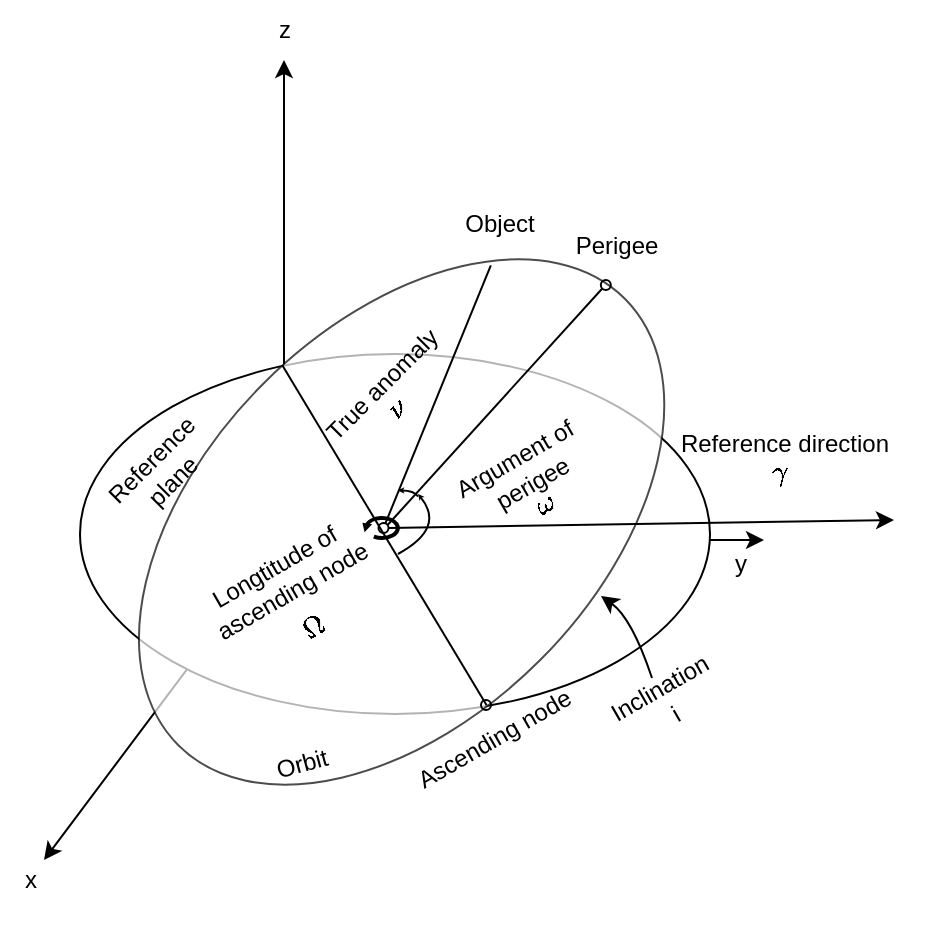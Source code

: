 <mxfile version="28.2.5">
  <diagram name="Page-1" id="iw9UC3G2jVNn8Zyy9ujo">
    <mxGraphModel dx="178" dy="87" grid="1" gridSize="10" guides="1" tooltips="1" connect="1" arrows="1" fold="1" page="1" pageScale="1" pageWidth="850" pageHeight="1100" math="1" shadow="0">
      <root>
        <mxCell id="0" />
        <mxCell id="1" parent="0" />
        <mxCell id="NmcBOgHOK_ojdgiYlxW2-8" value="" style="group;fontColor=light-dark(#000000,#FFB366);fillColor=none;" vertex="1" connectable="0" parent="1">
          <mxGeometry x="249" y="360" width="441" height="433.51" as="geometry" />
        </mxCell>
        <mxCell id="NmcBOgHOK_ojdgiYlxW2-3" value="" style="endArrow=classic;html=1;rounded=0;" edge="1" parent="NmcBOgHOK_ojdgiYlxW2-8">
          <mxGeometry width="50" height="50" relative="1" as="geometry">
            <mxPoint x="116" y="240" as="sourcePoint" />
            <mxPoint x="-4" y="400" as="targetPoint" />
          </mxGeometry>
        </mxCell>
        <mxCell id="NmcBOgHOK_ojdgiYlxW2-4" value="" style="endArrow=classic;html=1;rounded=0;" edge="1" parent="NmcBOgHOK_ojdgiYlxW2-8">
          <mxGeometry width="50" height="50" relative="1" as="geometry">
            <mxPoint x="116" y="240" as="sourcePoint" />
            <mxPoint x="356" y="240" as="targetPoint" />
          </mxGeometry>
        </mxCell>
        <mxCell id="NmcBOgHOK_ojdgiYlxW2-5" value="" style="endArrow=classic;html=1;rounded=0;" edge="1" parent="NmcBOgHOK_ojdgiYlxW2-8">
          <mxGeometry width="50" height="50" relative="1" as="geometry">
            <mxPoint x="116" y="240" as="sourcePoint" />
            <mxPoint x="116" as="targetPoint" />
          </mxGeometry>
        </mxCell>
        <mxCell id="NmcBOgHOK_ojdgiYlxW2-6" value="" style="ellipse;whiteSpace=wrap;html=1;fillColor=light-dark(#FFFFFF,#4D4D4D);fillStyle=auto;gradientColor=none;gradientDirection=west;" vertex="1" parent="NmcBOgHOK_ojdgiYlxW2-8">
          <mxGeometry x="14" y="147" width="315" height="180" as="geometry" />
        </mxCell>
        <mxCell id="NmcBOgHOK_ojdgiYlxW2-9" value="" style="ellipse;whiteSpace=wrap;html=1;rotation=45;fillColor=light-dark(#FFFFFF,#FFFFFF);fillStyle=auto;gradientColor=none;opacity=70;" vertex="1" parent="NmcBOgHOK_ojdgiYlxW2-8">
          <mxGeometry x="77" y="73.14" width="195.61" height="315.72" as="geometry" />
        </mxCell>
        <mxCell id="NmcBOgHOK_ojdgiYlxW2-17" value="" style="endArrow=none;html=1;rounded=0;entryX=0.001;entryY=0.458;entryDx=0;entryDy=0;entryPerimeter=0;exitX=0.985;exitY=0.61;exitDx=0;exitDy=0;exitPerimeter=0;elbow=vertical;" edge="1" parent="NmcBOgHOK_ojdgiYlxW2-8" source="NmcBOgHOK_ojdgiYlxW2-9" target="NmcBOgHOK_ojdgiYlxW2-9">
          <mxGeometry width="50" height="50" relative="1" as="geometry">
            <mxPoint x="129" y="247" as="sourcePoint" />
            <mxPoint x="179" y="197" as="targetPoint" />
          </mxGeometry>
        </mxCell>
        <mxCell id="NmcBOgHOK_ojdgiYlxW2-19" value="Object" style="text;html=1;align=center;verticalAlign=middle;whiteSpace=wrap;rounded=0;" vertex="1" parent="NmcBOgHOK_ojdgiYlxW2-8">
          <mxGeometry x="194.41" y="67" width="60" height="30" as="geometry" />
        </mxCell>
        <mxCell id="NmcBOgHOK_ojdgiYlxW2-29" value="" style="verticalLabelPosition=bottom;html=1;verticalAlign=top;strokeWidth=2;shape=mxgraph.lean_mapping.physical_pull;pointerEvents=1;rotation=-180;strokeColor=light-dark(#000000,#66FF66);" vertex="1" parent="NmcBOgHOK_ojdgiYlxW2-8">
          <mxGeometry x="156.5" y="229" width="16.5" height="10" as="geometry" />
        </mxCell>
        <mxCell id="NmcBOgHOK_ojdgiYlxW2-30" value="&lt;div&gt;Reference plane&lt;/div&gt;" style="text;html=1;align=center;verticalAlign=middle;whiteSpace=wrap;rounded=0;rotation=-45;" vertex="1" parent="NmcBOgHOK_ojdgiYlxW2-8">
          <mxGeometry x="10" y="190" width="90" height="30" as="geometry" />
        </mxCell>
        <mxCell id="NmcBOgHOK_ojdgiYlxW2-31" value="" style="curved=1;endArrow=classic;html=1;rounded=0;fontColor=light-dark(#000000,#FFB366);strokeColor=light-dark(#000000,#FFB366);" edge="1" parent="NmcBOgHOK_ojdgiYlxW2-8">
          <mxGeometry width="50" height="50" relative="1" as="geometry">
            <mxPoint x="300" y="309" as="sourcePoint" />
            <mxPoint x="274.495" y="267.971" as="targetPoint" />
            <Array as="points">
              <mxPoint x="300" y="309" />
              <mxPoint x="290" y="279" />
            </Array>
          </mxGeometry>
        </mxCell>
        <mxCell id="NmcBOgHOK_ojdgiYlxW2-32" value="Inclination" style="text;html=1;align=center;verticalAlign=middle;whiteSpace=wrap;rounded=0;rotation=-30;fontColor=light-dark(#000000,#FFB366);" vertex="1" parent="NmcBOgHOK_ojdgiYlxW2-8">
          <mxGeometry x="274.41" y="299" width="60" height="30" as="geometry" />
        </mxCell>
        <mxCell id="NmcBOgHOK_ojdgiYlxW2-33" value="i" style="text;html=1;align=center;verticalAlign=middle;whiteSpace=wrap;rounded=0;rotation=-30;fontColor=light-dark(#000000,#FFCC99);" vertex="1" parent="NmcBOgHOK_ojdgiYlxW2-8">
          <mxGeometry x="282.22" y="312" width="60" height="30" as="geometry" />
        </mxCell>
        <mxCell id="NmcBOgHOK_ojdgiYlxW2-39" value="" style="curved=1;endArrow=classic;html=1;rounded=0;fontSize=8;endSize=0;startSize=2;strokeColor=light-dark(#000000,#FF6666);" edge="1" parent="NmcBOgHOK_ojdgiYlxW2-8">
          <mxGeometry width="50" height="50" relative="1" as="geometry">
            <mxPoint x="183" y="218.25" as="sourcePoint" />
            <mxPoint x="173" y="215.25" as="targetPoint" />
            <Array as="points">
              <mxPoint x="181" y="215.25" />
            </Array>
          </mxGeometry>
        </mxCell>
        <mxCell id="NmcBOgHOK_ojdgiYlxW2-40" value="Orbit" style="text;html=1;align=center;verticalAlign=middle;whiteSpace=wrap;rounded=0;rotation=-15;" vertex="1" parent="NmcBOgHOK_ojdgiYlxW2-8">
          <mxGeometry x="110" y="340" width="30" height="23" as="geometry" />
        </mxCell>
        <mxCell id="NmcBOgHOK_ojdgiYlxW2-45" value="&lt;div&gt;Argument of&amp;nbsp;&lt;/div&gt;&lt;div&gt;perigee&lt;/div&gt;" style="text;html=1;align=center;verticalAlign=middle;resizable=0;points=[];autosize=1;strokeColor=none;fillColor=none;rotation=-30;fontColor=light-dark(#000000,#6666FF);" vertex="1" parent="NmcBOgHOK_ojdgiYlxW2-8">
          <mxGeometry x="191.22" y="185" width="90" height="40" as="geometry" />
        </mxCell>
        <mxCell id="NmcBOgHOK_ojdgiYlxW2-46" value="True anomaly" style="text;html=1;align=center;verticalAlign=middle;resizable=0;points=[];autosize=1;strokeColor=none;fillColor=none;rotation=-45;fontColor=light-dark(#000000,#FF6666);" vertex="1" parent="NmcBOgHOK_ojdgiYlxW2-8">
          <mxGeometry x="114.5" y="148" width="100" height="30" as="geometry" />
        </mxCell>
        <mxCell id="NmcBOgHOK_ojdgiYlxW2-47" value="&lt;div&gt;Longtitude of&amp;nbsp;&lt;/div&gt;&lt;div&gt;ascending node&lt;/div&gt;" style="text;html=1;align=center;verticalAlign=middle;resizable=0;points=[];autosize=1;strokeColor=none;fillColor=none;rotation=-30;fontColor=light-dark(#000000,#66FF66);" vertex="1" parent="NmcBOgHOK_ojdgiYlxW2-8">
          <mxGeometry x="61" y="239" width="110" height="40" as="geometry" />
        </mxCell>
        <mxCell id="NmcBOgHOK_ojdgiYlxW2-49" value="&lt;div&gt;Ascending node&lt;/div&gt;" style="text;html=1;align=center;verticalAlign=middle;resizable=0;points=[];autosize=1;strokeColor=none;fillColor=none;rotation=-30;" vertex="1" parent="NmcBOgHOK_ojdgiYlxW2-8">
          <mxGeometry x="165.5" y="325" width="110" height="30" as="geometry" />
        </mxCell>
        <mxCell id="NmcBOgHOK_ojdgiYlxW2-50" value="$$\nu$$" style="text;html=1;align=center;verticalAlign=middle;resizable=0;points=[];autosize=1;strokeColor=none;fillColor=none;rotation=-45;fontColor=light-dark(#000000,#FF6666);" vertex="1" parent="NmcBOgHOK_ojdgiYlxW2-8">
          <mxGeometry x="136.5" y="160" width="70" height="30" as="geometry" />
        </mxCell>
        <mxCell id="NmcBOgHOK_ojdgiYlxW2-53" value="$$\omega$$" style="text;html=1;align=center;verticalAlign=middle;resizable=0;points=[];autosize=1;strokeColor=none;fillColor=none;rotation=-30;fontColor=light-dark(#000000,#6666FF);" vertex="1" parent="NmcBOgHOK_ojdgiYlxW2-8">
          <mxGeometry x="201.41" y="207" width="90" height="30" as="geometry" />
        </mxCell>
        <mxCell id="NmcBOgHOK_ojdgiYlxW2-54" value="$$\Omega$$" style="text;html=1;align=center;verticalAlign=middle;resizable=0;points=[];autosize=1;strokeColor=none;fillColor=none;rotation=-30;fontColor=light-dark(#000000,#66FF66);" vertex="1" parent="NmcBOgHOK_ojdgiYlxW2-8">
          <mxGeometry x="86" y="269" width="90" height="30" as="geometry" />
        </mxCell>
        <mxCell id="NmcBOgHOK_ojdgiYlxW2-60" value="y" style="text;html=1;align=center;verticalAlign=middle;resizable=0;points=[];autosize=1;strokeColor=none;fillColor=none;" vertex="1" parent="NmcBOgHOK_ojdgiYlxW2-8">
          <mxGeometry x="329" y="237" width="30" height="30" as="geometry" />
        </mxCell>
        <mxCell id="NmcBOgHOK_ojdgiYlxW2-64" value="Reference direction" style="text;html=1;align=center;verticalAlign=middle;resizable=0;points=[];autosize=1;strokeColor=none;fillColor=none;fontColor=light-dark(#000000,#66FFFF);" vertex="1" parent="NmcBOgHOK_ojdgiYlxW2-8">
          <mxGeometry x="301" y="177" width="130" height="30" as="geometry" />
        </mxCell>
        <mxCell id="NmcBOgHOK_ojdgiYlxW2-65" value="&lt;div&gt;$$\gamma$$&lt;/div&gt;" style="text;html=1;align=center;verticalAlign=middle;resizable=0;points=[];autosize=1;strokeColor=none;fillColor=none;fontColor=light-dark(#000000,#66FFFF);" vertex="1" parent="NmcBOgHOK_ojdgiYlxW2-8">
          <mxGeometry x="318" y="191" width="90" height="30" as="geometry" />
        </mxCell>
        <mxCell id="NmcBOgHOK_ojdgiYlxW2-68" value="" style="ellipse;whiteSpace=wrap;html=1;aspect=fixed;strokeColor=default;fillColor=none;gradientColor=none;" vertex="1" parent="NmcBOgHOK_ojdgiYlxW2-8">
          <mxGeometry x="274.41" y="110" width="5" height="5" as="geometry" />
        </mxCell>
        <mxCell id="NmcBOgHOK_ojdgiYlxW2-69" value="" style="ellipse;whiteSpace=wrap;html=1;aspect=fixed;strokeColor=none;fillColor=none;" vertex="1" parent="NmcBOgHOK_ojdgiYlxW2-8">
          <mxGeometry x="218" y="98" width="5" height="5" as="geometry" />
        </mxCell>
        <mxCell id="NmcBOgHOK_ojdgiYlxW2-70" value="" style="ellipse;whiteSpace=wrap;html=1;aspect=fixed;strokeColor=default;fillColor=none;" vertex="1" parent="NmcBOgHOK_ojdgiYlxW2-8">
          <mxGeometry x="214.5" y="320" width="5" height="5" as="geometry" />
        </mxCell>
        <mxCell id="NmcBOgHOK_ojdgiYlxW2-28" value="" style="endArrow=none;html=1;rounded=0;entryX=0.283;entryY=0.946;entryDx=0;entryDy=0;strokeColor=light-dark(#000000,#FF6666);entryPerimeter=0;" edge="1" parent="1" source="NmcBOgHOK_ojdgiYlxW2-36" target="NmcBOgHOK_ojdgiYlxW2-69">
          <mxGeometry width="50" height="50" relative="1" as="geometry">
            <mxPoint x="420" y="592" as="sourcePoint" />
            <mxPoint x="467.22" y="464" as="targetPoint" />
          </mxGeometry>
        </mxCell>
        <mxCell id="NmcBOgHOK_ojdgiYlxW2-35" value="" style="endArrow=none;html=1;rounded=0;exitX=0.884;exitY=0.228;exitDx=0;exitDy=0;exitPerimeter=0;entryX=0;entryY=1;entryDx=0;entryDy=0;" edge="1" parent="1" source="NmcBOgHOK_ojdgiYlxW2-36" target="NmcBOgHOK_ojdgiYlxW2-68">
          <mxGeometry width="50" height="50" relative="1" as="geometry">
            <mxPoint x="420" y="590" as="sourcePoint" />
            <mxPoint x="525.232" y="474.268" as="targetPoint" />
          </mxGeometry>
        </mxCell>
        <mxCell id="NmcBOgHOK_ojdgiYlxW2-36" value="" style="ellipse;whiteSpace=wrap;html=1;aspect=fixed;fillColor=none;" vertex="1" parent="1">
          <mxGeometry x="412.25" y="591.5" width="5" height="5" as="geometry" />
        </mxCell>
        <mxCell id="NmcBOgHOK_ojdgiYlxW2-38" value="" style="curved=1;endArrow=classic;html=1;rounded=0;fontSize=8;endSize=0;startSize=4;fontColor=light-dark(#000000,#6666FF);strokeColor=light-dark(#000000,#6666FF);" edge="1" parent="1">
          <mxGeometry width="50" height="50" relative="1" as="geometry">
            <mxPoint x="422" y="607" as="sourcePoint" />
            <mxPoint x="432" y="577" as="targetPoint" />
            <Array as="points">
              <mxPoint x="446" y="594" />
            </Array>
          </mxGeometry>
        </mxCell>
        <mxCell id="NmcBOgHOK_ojdgiYlxW2-44" value="&lt;div&gt;Perigee&lt;/div&gt;" style="text;html=1;align=center;verticalAlign=middle;resizable=0;points=[];autosize=1;strokeColor=none;fillColor=none;" vertex="1" parent="1">
          <mxGeometry x="501" y="438" width="60" height="30" as="geometry" />
        </mxCell>
        <mxCell id="NmcBOgHOK_ojdgiYlxW2-61" value="x" style="text;html=1;align=center;verticalAlign=middle;resizable=0;points=[];autosize=1;strokeColor=none;fillColor=none;" vertex="1" parent="1">
          <mxGeometry x="223" y="755" width="30" height="30" as="geometry" />
        </mxCell>
        <mxCell id="NmcBOgHOK_ojdgiYlxW2-62" value="z" style="text;html=1;align=center;verticalAlign=middle;resizable=0;points=[];autosize=1;strokeColor=none;fillColor=none;" vertex="1" parent="1">
          <mxGeometry x="350" y="330" width="30" height="30" as="geometry" />
        </mxCell>
        <mxCell id="NmcBOgHOK_ojdgiYlxW2-63" value="" style="endArrow=classic;html=1;rounded=0;exitX=1;exitY=0.5;exitDx=0;exitDy=0;strokeColor=light-dark(#000000,#33FFFF);" edge="1" parent="1" source="NmcBOgHOK_ojdgiYlxW2-36">
          <mxGeometry width="50" height="50" relative="1" as="geometry">
            <mxPoint x="450" y="620" as="sourcePoint" />
            <mxPoint x="670" y="590" as="targetPoint" />
          </mxGeometry>
        </mxCell>
      </root>
    </mxGraphModel>
  </diagram>
</mxfile>

